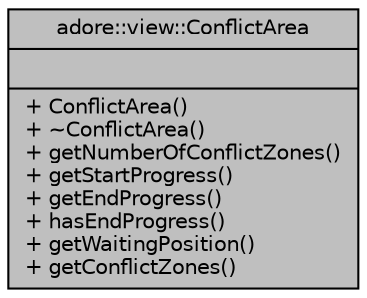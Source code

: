 digraph "adore::view::ConflictArea"
{
 // LATEX_PDF_SIZE
  edge [fontname="Helvetica",fontsize="10",labelfontname="Helvetica",labelfontsize="10"];
  node [fontname="Helvetica",fontsize="10",shape=record];
  Node1 [label="{adore::view::ConflictArea\n||+ ConflictArea()\l+ ~ConflictArea()\l+ getNumberOfConflictZones()\l+ getStartProgress()\l+ getEndProgress()\l+ hasEndProgress()\l+ getWaitingPosition()\l+ getConflictZones()\l}",height=0.2,width=0.4,color="black", fillcolor="grey75", style="filled", fontcolor="black",tooltip=" "];
}
